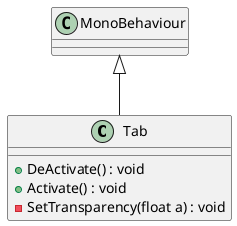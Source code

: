 @startuml
class Tab {
    + DeActivate() : void
    + Activate() : void
    - SetTransparency(float a) : void
}
MonoBehaviour <|-- Tab
@enduml
